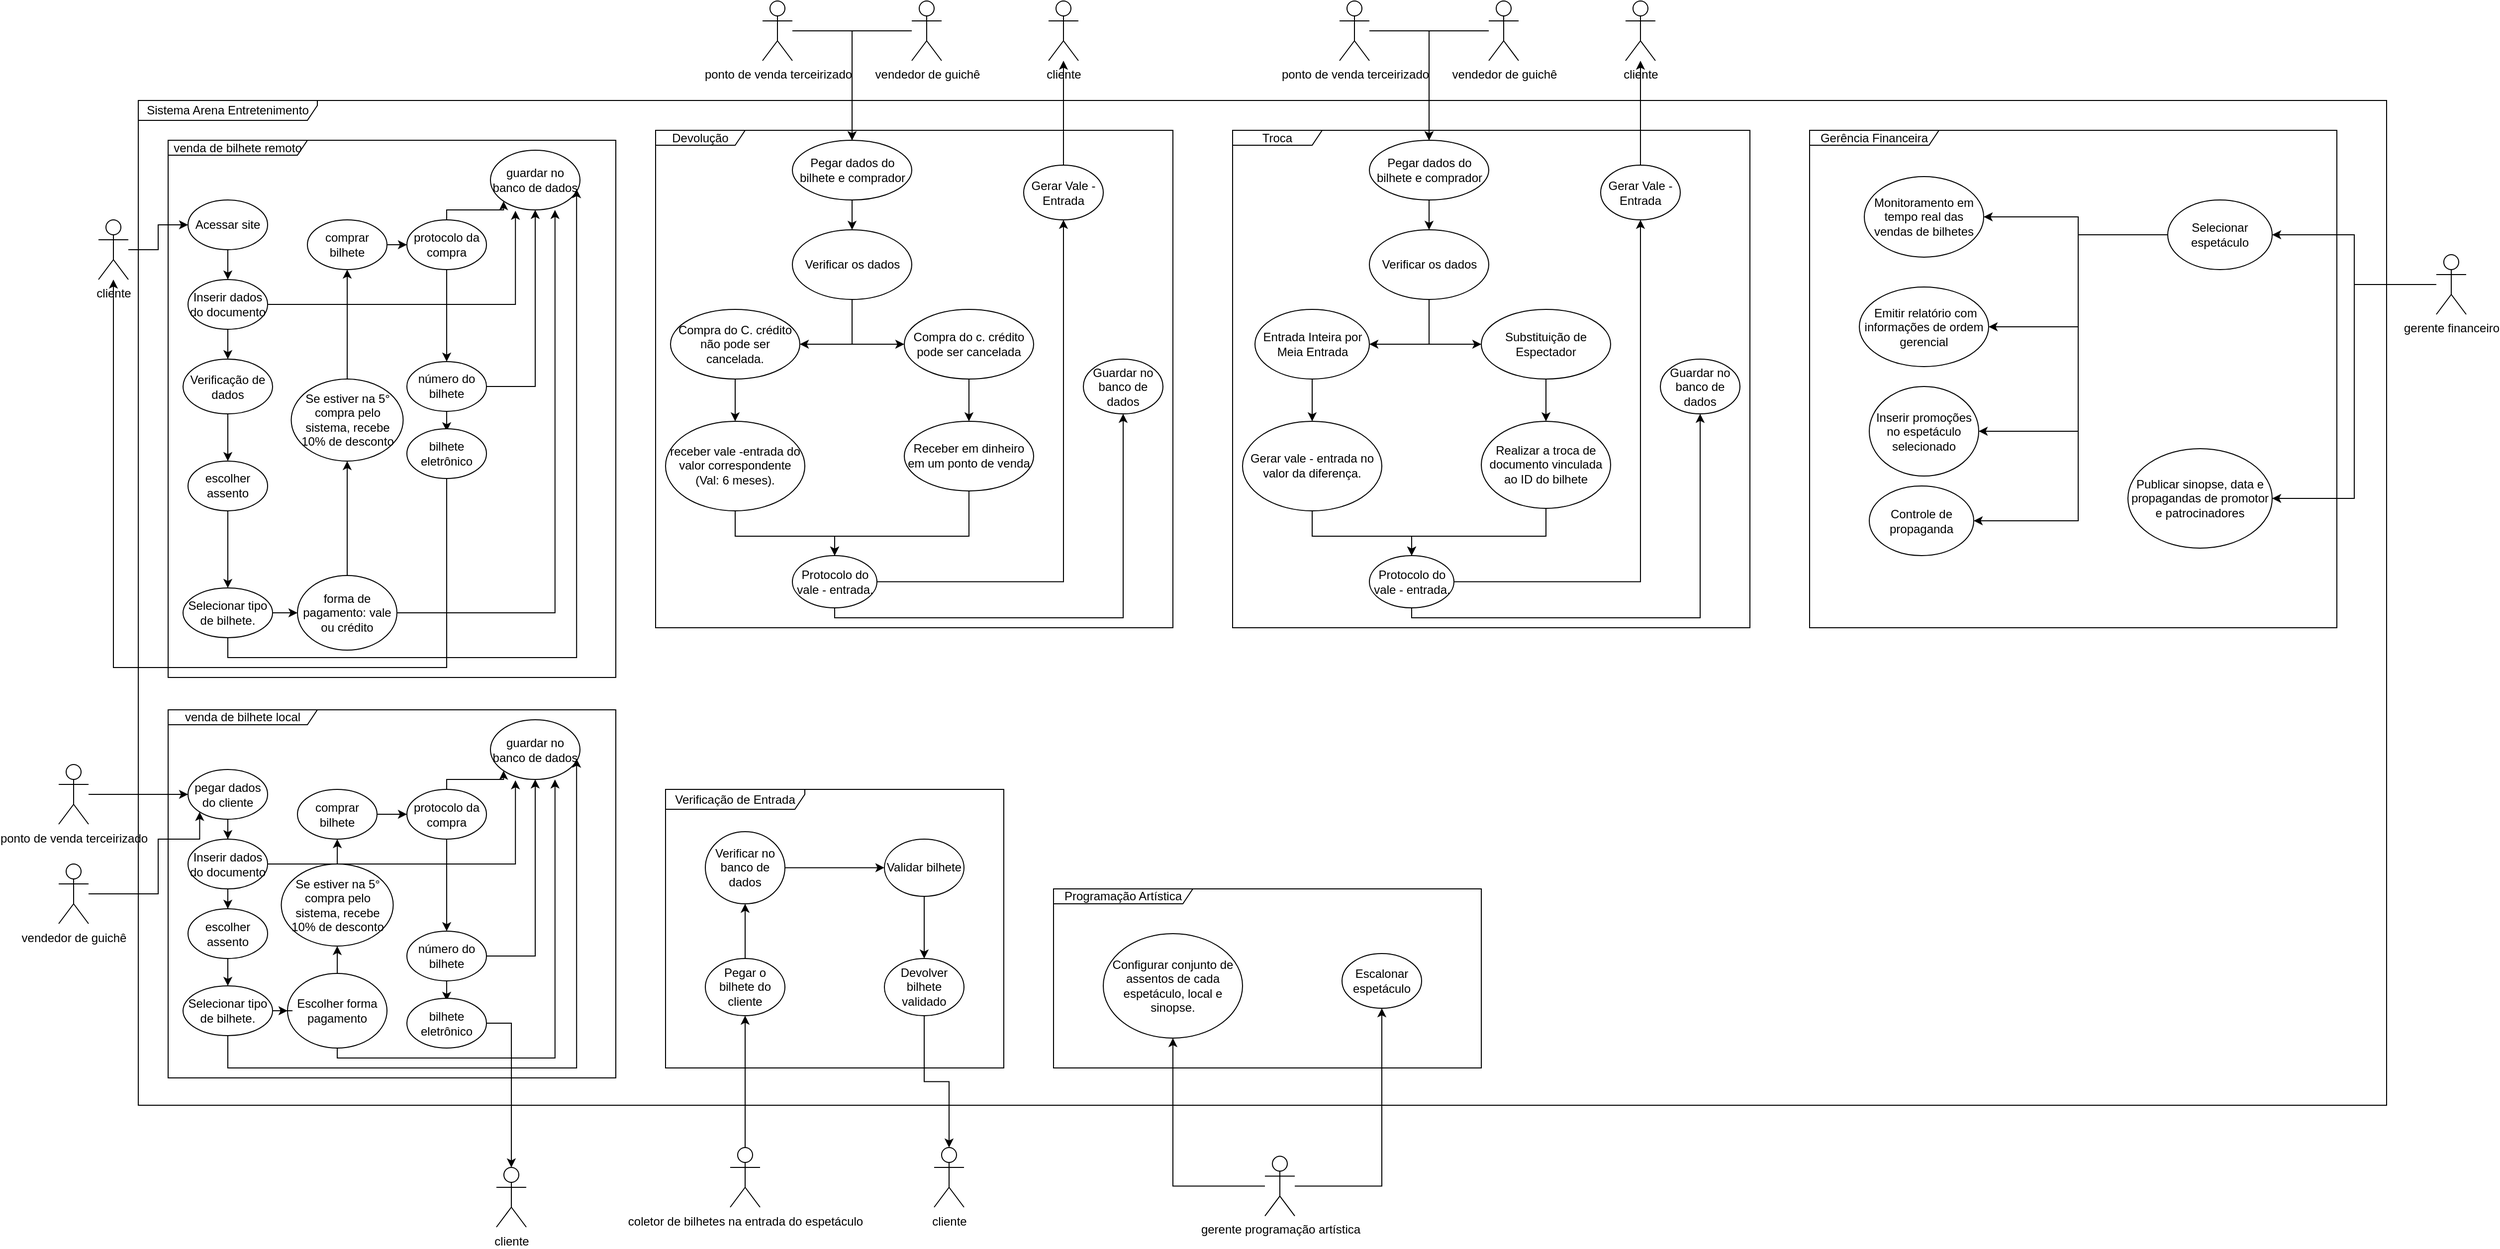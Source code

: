 <mxfile version="24.2.3" type="github">
  <diagram name="Página-1" id="bMPJOeZ_GDvLo880_cnZ">
    <mxGraphModel dx="2630" dy="3107" grid="1" gridSize="10" guides="1" tooltips="1" connect="1" arrows="1" fold="1" page="1" pageScale="1" pageWidth="827" pageHeight="1169" math="0" shadow="0">
      <root>
        <mxCell id="0" />
        <mxCell id="1" parent="0" />
        <mxCell id="1vZgLCWaHHHwiQrd-jDc-71" style="edgeStyle=orthogonalEdgeStyle;rounded=0;orthogonalLoop=1;jettySize=auto;html=1;" edge="1" parent="1" source="1vZgLCWaHHHwiQrd-jDc-1" target="1vZgLCWaHHHwiQrd-jDc-45">
          <mxGeometry relative="1" as="geometry" />
        </mxCell>
        <mxCell id="1vZgLCWaHHHwiQrd-jDc-1" value="cliente" style="shape=umlActor;verticalLabelPosition=bottom;verticalAlign=top;html=1;outlineConnect=0;" vertex="1" parent="1">
          <mxGeometry x="40" y="-130" width="30" height="60" as="geometry" />
        </mxCell>
        <mxCell id="1vZgLCWaHHHwiQrd-jDc-77" style="edgeStyle=orthogonalEdgeStyle;rounded=0;orthogonalLoop=1;jettySize=auto;html=1;entryX=0;entryY=1;entryDx=0;entryDy=0;" edge="1" parent="1" source="1vZgLCWaHHHwiQrd-jDc-2" target="1vZgLCWaHHHwiQrd-jDc-73">
          <mxGeometry relative="1" as="geometry">
            <Array as="points">
              <mxPoint x="100" y="547.5" />
              <mxPoint x="100" y="492.5" />
              <mxPoint x="141" y="492.5" />
            </Array>
          </mxGeometry>
        </mxCell>
        <mxCell id="1vZgLCWaHHHwiQrd-jDc-2" value="vendedor de guichê" style="shape=umlActor;verticalLabelPosition=bottom;verticalAlign=top;html=1;outlineConnect=0;" vertex="1" parent="1">
          <mxGeometry y="517.5" width="30" height="60" as="geometry" />
        </mxCell>
        <mxCell id="1vZgLCWaHHHwiQrd-jDc-131" style="edgeStyle=orthogonalEdgeStyle;rounded=0;orthogonalLoop=1;jettySize=auto;html=1;" edge="1" parent="1" source="1vZgLCWaHHHwiQrd-jDc-3" target="1vZgLCWaHHHwiQrd-jDc-129">
          <mxGeometry relative="1" as="geometry" />
        </mxCell>
        <mxCell id="1vZgLCWaHHHwiQrd-jDc-3" value="coletor de bilhetes na entrada do espetáculo" style="shape=umlActor;verticalLabelPosition=bottom;verticalAlign=top;html=1;outlineConnect=0;" vertex="1" parent="1">
          <mxGeometry x="675" y="802.5" width="30" height="60" as="geometry" />
        </mxCell>
        <mxCell id="1vZgLCWaHHHwiQrd-jDc-203" style="edgeStyle=orthogonalEdgeStyle;rounded=0;orthogonalLoop=1;jettySize=auto;html=1;entryX=1;entryY=0.5;entryDx=0;entryDy=0;" edge="1" parent="1" source="1vZgLCWaHHHwiQrd-jDc-4" target="1vZgLCWaHHHwiQrd-jDc-200">
          <mxGeometry relative="1" as="geometry" />
        </mxCell>
        <mxCell id="1vZgLCWaHHHwiQrd-jDc-204" style="edgeStyle=orthogonalEdgeStyle;rounded=0;orthogonalLoop=1;jettySize=auto;html=1;entryX=1;entryY=0.5;entryDx=0;entryDy=0;" edge="1" parent="1" source="1vZgLCWaHHHwiQrd-jDc-4" target="1vZgLCWaHHHwiQrd-jDc-202">
          <mxGeometry relative="1" as="geometry" />
        </mxCell>
        <mxCell id="1vZgLCWaHHHwiQrd-jDc-4" value="gerente financeiro" style="shape=umlActor;verticalLabelPosition=bottom;verticalAlign=top;html=1;outlineConnect=0;" vertex="1" parent="1">
          <mxGeometry x="2390" y="-95.0" width="30" height="60" as="geometry" />
        </mxCell>
        <mxCell id="1vZgLCWaHHHwiQrd-jDc-193" style="edgeStyle=orthogonalEdgeStyle;rounded=0;orthogonalLoop=1;jettySize=auto;html=1;" edge="1" parent="1" source="1vZgLCWaHHHwiQrd-jDc-5" target="1vZgLCWaHHHwiQrd-jDc-192">
          <mxGeometry relative="1" as="geometry" />
        </mxCell>
        <mxCell id="1vZgLCWaHHHwiQrd-jDc-195" style="edgeStyle=orthogonalEdgeStyle;rounded=0;orthogonalLoop=1;jettySize=auto;html=1;entryX=0.5;entryY=1;entryDx=0;entryDy=0;" edge="1" parent="1" source="1vZgLCWaHHHwiQrd-jDc-5" target="1vZgLCWaHHHwiQrd-jDc-191">
          <mxGeometry relative="1" as="geometry" />
        </mxCell>
        <mxCell id="1vZgLCWaHHHwiQrd-jDc-5" value="gerente programação artística" style="shape=umlActor;verticalLabelPosition=bottom;verticalAlign=top;html=1;outlineConnect=0;" vertex="1" parent="1">
          <mxGeometry x="1212.5" y="811.27" width="30" height="60" as="geometry" />
        </mxCell>
        <mxCell id="1vZgLCWaHHHwiQrd-jDc-76" style="edgeStyle=orthogonalEdgeStyle;rounded=0;orthogonalLoop=1;jettySize=auto;html=1;entryX=0;entryY=0.5;entryDx=0;entryDy=0;" edge="1" parent="1" source="1vZgLCWaHHHwiQrd-jDc-6" target="1vZgLCWaHHHwiQrd-jDc-73">
          <mxGeometry relative="1" as="geometry" />
        </mxCell>
        <mxCell id="1vZgLCWaHHHwiQrd-jDc-6" value="ponto de venda terceirizado" style="shape=umlActor;verticalLabelPosition=bottom;verticalAlign=top;html=1;outlineConnect=0;" vertex="1" parent="1">
          <mxGeometry y="417.5" width="30" height="60" as="geometry" />
        </mxCell>
        <mxCell id="1vZgLCWaHHHwiQrd-jDc-10" value="Sistema Arena Entretenimento" style="shape=umlFrame;whiteSpace=wrap;html=1;pointerEvents=0;width=180;height=20;" vertex="1" parent="1">
          <mxGeometry x="80" y="-250" width="2260" height="1010" as="geometry" />
        </mxCell>
        <mxCell id="1vZgLCWaHHHwiQrd-jDc-20" style="edgeStyle=orthogonalEdgeStyle;rounded=0;orthogonalLoop=1;jettySize=auto;html=1;entryX=0;entryY=0.5;entryDx=0;entryDy=0;" edge="1" parent="1" source="1vZgLCWaHHHwiQrd-jDc-11" target="1vZgLCWaHHHwiQrd-jDc-19">
          <mxGeometry relative="1" as="geometry" />
        </mxCell>
        <mxCell id="1vZgLCWaHHHwiQrd-jDc-11" value="comprar bilhete" style="ellipse;whiteSpace=wrap;html=1;" vertex="1" parent="1">
          <mxGeometry x="250" y="-130" width="80" height="50" as="geometry" />
        </mxCell>
        <mxCell id="1vZgLCWaHHHwiQrd-jDc-149" style="edgeStyle=orthogonalEdgeStyle;rounded=0;orthogonalLoop=1;jettySize=auto;html=1;entryX=0.5;entryY=0;entryDx=0;entryDy=0;" edge="1" parent="1" source="1vZgLCWaHHHwiQrd-jDc-13" target="1vZgLCWaHHHwiQrd-jDc-144">
          <mxGeometry relative="1" as="geometry" />
        </mxCell>
        <mxCell id="1vZgLCWaHHHwiQrd-jDc-13" value="Inserir dados do documento" style="ellipse;whiteSpace=wrap;html=1;" vertex="1" parent="1">
          <mxGeometry x="130" y="-70" width="80" height="50" as="geometry" />
        </mxCell>
        <mxCell id="1vZgLCWaHHHwiQrd-jDc-17" value="guardar no banco de dados" style="ellipse;whiteSpace=wrap;html=1;" vertex="1" parent="1">
          <mxGeometry x="434" y="-200" width="90" height="60" as="geometry" />
        </mxCell>
        <mxCell id="1vZgLCWaHHHwiQrd-jDc-21" style="edgeStyle=orthogonalEdgeStyle;rounded=0;orthogonalLoop=1;jettySize=auto;html=1;entryX=0;entryY=1;entryDx=0;entryDy=0;" edge="1" parent="1" source="1vZgLCWaHHHwiQrd-jDc-19" target="1vZgLCWaHHHwiQrd-jDc-17">
          <mxGeometry relative="1" as="geometry">
            <Array as="points">
              <mxPoint x="390" y="-140" />
              <mxPoint x="447" y="-140" />
            </Array>
          </mxGeometry>
        </mxCell>
        <mxCell id="1vZgLCWaHHHwiQrd-jDc-26" style="edgeStyle=orthogonalEdgeStyle;rounded=0;orthogonalLoop=1;jettySize=auto;html=1;" edge="1" parent="1" source="1vZgLCWaHHHwiQrd-jDc-19" target="1vZgLCWaHHHwiQrd-jDc-22">
          <mxGeometry relative="1" as="geometry" />
        </mxCell>
        <mxCell id="1vZgLCWaHHHwiQrd-jDc-19" value="protocolo da compra" style="ellipse;whiteSpace=wrap;html=1;" vertex="1" parent="1">
          <mxGeometry x="350" y="-130" width="80" height="50" as="geometry" />
        </mxCell>
        <mxCell id="1vZgLCWaHHHwiQrd-jDc-27" style="edgeStyle=orthogonalEdgeStyle;rounded=0;orthogonalLoop=1;jettySize=auto;html=1;entryX=0.5;entryY=0;entryDx=0;entryDy=0;" edge="1" parent="1" source="1vZgLCWaHHHwiQrd-jDc-22">
          <mxGeometry relative="1" as="geometry">
            <mxPoint x="390" y="82.46" as="targetPoint" />
          </mxGeometry>
        </mxCell>
        <mxCell id="1vZgLCWaHHHwiQrd-jDc-44" style="edgeStyle=orthogonalEdgeStyle;rounded=0;orthogonalLoop=1;jettySize=auto;html=1;entryX=0.5;entryY=1;entryDx=0;entryDy=0;" edge="1" parent="1" source="1vZgLCWaHHHwiQrd-jDc-22" target="1vZgLCWaHHHwiQrd-jDc-17">
          <mxGeometry relative="1" as="geometry" />
        </mxCell>
        <mxCell id="1vZgLCWaHHHwiQrd-jDc-22" value="número do bilhete" style="ellipse;whiteSpace=wrap;html=1;" vertex="1" parent="1">
          <mxGeometry x="350" y="12.46" width="80" height="50" as="geometry" />
        </mxCell>
        <mxCell id="1vZgLCWaHHHwiQrd-jDc-130" style="edgeStyle=orthogonalEdgeStyle;rounded=0;orthogonalLoop=1;jettySize=auto;html=1;" edge="1" parent="1" source="1vZgLCWaHHHwiQrd-jDc-24" target="1vZgLCWaHHHwiQrd-jDc-1">
          <mxGeometry relative="1" as="geometry">
            <Array as="points">
              <mxPoint x="390" y="320" />
              <mxPoint x="55" y="320" />
            </Array>
          </mxGeometry>
        </mxCell>
        <mxCell id="1vZgLCWaHHHwiQrd-jDc-24" value="bilhete eletrônico" style="ellipse;whiteSpace=wrap;html=1;" vertex="1" parent="1">
          <mxGeometry x="350" y="80" width="80" height="50" as="geometry" />
        </mxCell>
        <mxCell id="1vZgLCWaHHHwiQrd-jDc-146" style="edgeStyle=orthogonalEdgeStyle;rounded=0;orthogonalLoop=1;jettySize=auto;html=1;entryX=0.5;entryY=1;entryDx=0;entryDy=0;" edge="1" parent="1" source="1vZgLCWaHHHwiQrd-jDc-28" target="1vZgLCWaHHHwiQrd-jDc-145">
          <mxGeometry relative="1" as="geometry" />
        </mxCell>
        <mxCell id="1vZgLCWaHHHwiQrd-jDc-28" value="forma de pagamento: vale ou crédito" style="ellipse;whiteSpace=wrap;html=1;" vertex="1" parent="1">
          <mxGeometry x="240" y="227.5" width="100" height="75" as="geometry" />
        </mxCell>
        <mxCell id="1vZgLCWaHHHwiQrd-jDc-32" value="venda de bilhete remoto" style="shape=umlFrame;whiteSpace=wrap;html=1;pointerEvents=0;width=140;height=15;" vertex="1" parent="1">
          <mxGeometry x="110" y="-210" width="450" height="540" as="geometry" />
        </mxCell>
        <mxCell id="1vZgLCWaHHHwiQrd-jDc-35" style="edgeStyle=orthogonalEdgeStyle;rounded=0;orthogonalLoop=1;jettySize=auto;html=1;entryX=0;entryY=0.5;entryDx=0;entryDy=0;" edge="1" parent="1" source="1vZgLCWaHHHwiQrd-jDc-33" target="1vZgLCWaHHHwiQrd-jDc-28">
          <mxGeometry relative="1" as="geometry" />
        </mxCell>
        <mxCell id="1vZgLCWaHHHwiQrd-jDc-33" value="Selecionar tipo de bilhete." style="ellipse;whiteSpace=wrap;html=1;" vertex="1" parent="1">
          <mxGeometry x="125" y="240" width="90" height="50" as="geometry" />
        </mxCell>
        <mxCell id="1vZgLCWaHHHwiQrd-jDc-36" style="edgeStyle=orthogonalEdgeStyle;rounded=0;orthogonalLoop=1;jettySize=auto;html=1;entryX=0.721;entryY=1.001;entryDx=0;entryDy=0;entryPerimeter=0;" edge="1" parent="1" source="1vZgLCWaHHHwiQrd-jDc-28" target="1vZgLCWaHHHwiQrd-jDc-17">
          <mxGeometry relative="1" as="geometry">
            <Array as="points">
              <mxPoint x="499" y="265" />
            </Array>
          </mxGeometry>
        </mxCell>
        <mxCell id="1vZgLCWaHHHwiQrd-jDc-37" style="edgeStyle=orthogonalEdgeStyle;rounded=0;orthogonalLoop=1;jettySize=auto;html=1;entryX=0.962;entryY=0.653;entryDx=0;entryDy=0;entryPerimeter=0;" edge="1" parent="1" source="1vZgLCWaHHHwiQrd-jDc-33" target="1vZgLCWaHHHwiQrd-jDc-17">
          <mxGeometry relative="1" as="geometry">
            <Array as="points">
              <mxPoint x="170" y="310" />
              <mxPoint x="521" y="310" />
            </Array>
          </mxGeometry>
        </mxCell>
        <mxCell id="1vZgLCWaHHHwiQrd-jDc-41" style="edgeStyle=orthogonalEdgeStyle;rounded=0;orthogonalLoop=1;jettySize=auto;html=1;" edge="1" parent="1" source="1vZgLCWaHHHwiQrd-jDc-39" target="1vZgLCWaHHHwiQrd-jDc-33">
          <mxGeometry relative="1" as="geometry" />
        </mxCell>
        <mxCell id="1vZgLCWaHHHwiQrd-jDc-39" value="escolher assento" style="ellipse;whiteSpace=wrap;html=1;" vertex="1" parent="1">
          <mxGeometry x="130" y="112.46" width="80" height="50" as="geometry" />
        </mxCell>
        <mxCell id="1vZgLCWaHHHwiQrd-jDc-43" style="edgeStyle=orthogonalEdgeStyle;rounded=0;orthogonalLoop=1;jettySize=auto;html=1;entryX=0.279;entryY=1.015;entryDx=0;entryDy=0;entryPerimeter=0;" edge="1" parent="1" source="1vZgLCWaHHHwiQrd-jDc-13" target="1vZgLCWaHHHwiQrd-jDc-17">
          <mxGeometry relative="1" as="geometry" />
        </mxCell>
        <mxCell id="1vZgLCWaHHHwiQrd-jDc-70" style="edgeStyle=orthogonalEdgeStyle;rounded=0;orthogonalLoop=1;jettySize=auto;html=1;entryX=0.5;entryY=0;entryDx=0;entryDy=0;" edge="1" parent="1" source="1vZgLCWaHHHwiQrd-jDc-45" target="1vZgLCWaHHHwiQrd-jDc-13">
          <mxGeometry relative="1" as="geometry" />
        </mxCell>
        <mxCell id="1vZgLCWaHHHwiQrd-jDc-45" value="Acessar site" style="ellipse;whiteSpace=wrap;html=1;" vertex="1" parent="1">
          <mxGeometry x="130" y="-150" width="80" height="50" as="geometry" />
        </mxCell>
        <mxCell id="1vZgLCWaHHHwiQrd-jDc-46" value="cliente" style="shape=umlActor;verticalLabelPosition=bottom;verticalAlign=top;html=1;outlineConnect=0;" vertex="1" parent="1">
          <mxGeometry x="440" y="822.5" width="30" height="60" as="geometry" />
        </mxCell>
        <mxCell id="1vZgLCWaHHHwiQrd-jDc-47" style="edgeStyle=orthogonalEdgeStyle;rounded=0;orthogonalLoop=1;jettySize=auto;html=1;entryX=0;entryY=0.5;entryDx=0;entryDy=0;" edge="1" parent="1" source="1vZgLCWaHHHwiQrd-jDc-48" target="1vZgLCWaHHHwiQrd-jDc-54">
          <mxGeometry relative="1" as="geometry" />
        </mxCell>
        <mxCell id="1vZgLCWaHHHwiQrd-jDc-48" value="comprar bilhete" style="ellipse;whiteSpace=wrap;html=1;" vertex="1" parent="1">
          <mxGeometry x="240" y="442.5" width="80" height="50" as="geometry" />
        </mxCell>
        <mxCell id="1vZgLCWaHHHwiQrd-jDc-49" style="edgeStyle=orthogonalEdgeStyle;rounded=0;orthogonalLoop=1;jettySize=auto;html=1;entryX=0.5;entryY=0;entryDx=0;entryDy=0;" edge="1" parent="1" source="1vZgLCWaHHHwiQrd-jDc-50" target="1vZgLCWaHHHwiQrd-jDc-68">
          <mxGeometry relative="1" as="geometry" />
        </mxCell>
        <mxCell id="1vZgLCWaHHHwiQrd-jDc-50" value="Inserir dados do documento" style="ellipse;whiteSpace=wrap;html=1;" vertex="1" parent="1">
          <mxGeometry x="130" y="492.5" width="80" height="50" as="geometry" />
        </mxCell>
        <mxCell id="1vZgLCWaHHHwiQrd-jDc-51" value="guardar no banco de dados" style="ellipse;whiteSpace=wrap;html=1;" vertex="1" parent="1">
          <mxGeometry x="434" y="372.5" width="90" height="60" as="geometry" />
        </mxCell>
        <mxCell id="1vZgLCWaHHHwiQrd-jDc-52" style="edgeStyle=orthogonalEdgeStyle;rounded=0;orthogonalLoop=1;jettySize=auto;html=1;entryX=0;entryY=1;entryDx=0;entryDy=0;" edge="1" parent="1" source="1vZgLCWaHHHwiQrd-jDc-54" target="1vZgLCWaHHHwiQrd-jDc-51">
          <mxGeometry relative="1" as="geometry">
            <Array as="points">
              <mxPoint x="390" y="432.5" />
              <mxPoint x="447" y="432.5" />
            </Array>
          </mxGeometry>
        </mxCell>
        <mxCell id="1vZgLCWaHHHwiQrd-jDc-53" style="edgeStyle=orthogonalEdgeStyle;rounded=0;orthogonalLoop=1;jettySize=auto;html=1;" edge="1" parent="1" source="1vZgLCWaHHHwiQrd-jDc-54" target="1vZgLCWaHHHwiQrd-jDc-57">
          <mxGeometry relative="1" as="geometry" />
        </mxCell>
        <mxCell id="1vZgLCWaHHHwiQrd-jDc-54" value="protocolo da compra" style="ellipse;whiteSpace=wrap;html=1;" vertex="1" parent="1">
          <mxGeometry x="350" y="442.5" width="80" height="50" as="geometry" />
        </mxCell>
        <mxCell id="1vZgLCWaHHHwiQrd-jDc-55" style="edgeStyle=orthogonalEdgeStyle;rounded=0;orthogonalLoop=1;jettySize=auto;html=1;entryX=0.5;entryY=0;entryDx=0;entryDy=0;" edge="1" parent="1" source="1vZgLCWaHHHwiQrd-jDc-57">
          <mxGeometry relative="1" as="geometry">
            <mxPoint x="390" y="654.96" as="targetPoint" />
          </mxGeometry>
        </mxCell>
        <mxCell id="1vZgLCWaHHHwiQrd-jDc-56" style="edgeStyle=orthogonalEdgeStyle;rounded=0;orthogonalLoop=1;jettySize=auto;html=1;entryX=0.5;entryY=1;entryDx=0;entryDy=0;" edge="1" parent="1" source="1vZgLCWaHHHwiQrd-jDc-57" target="1vZgLCWaHHHwiQrd-jDc-51">
          <mxGeometry relative="1" as="geometry" />
        </mxCell>
        <mxCell id="1vZgLCWaHHHwiQrd-jDc-57" value="número do bilhete" style="ellipse;whiteSpace=wrap;html=1;" vertex="1" parent="1">
          <mxGeometry x="350" y="584.96" width="80" height="50" as="geometry" />
        </mxCell>
        <mxCell id="1vZgLCWaHHHwiQrd-jDc-58" style="edgeStyle=orthogonalEdgeStyle;rounded=0;orthogonalLoop=1;jettySize=auto;html=1;" edge="1" parent="1" source="1vZgLCWaHHHwiQrd-jDc-59" target="1vZgLCWaHHHwiQrd-jDc-46">
          <mxGeometry relative="1" as="geometry" />
        </mxCell>
        <mxCell id="1vZgLCWaHHHwiQrd-jDc-59" value="bilhete eletrônico" style="ellipse;whiteSpace=wrap;html=1;" vertex="1" parent="1">
          <mxGeometry x="350" y="652.5" width="80" height="50" as="geometry" />
        </mxCell>
        <mxCell id="1vZgLCWaHHHwiQrd-jDc-151" style="edgeStyle=orthogonalEdgeStyle;rounded=0;orthogonalLoop=1;jettySize=auto;html=1;entryX=0.5;entryY=1;entryDx=0;entryDy=0;" edge="1" parent="1" source="1vZgLCWaHHHwiQrd-jDc-61" target="1vZgLCWaHHHwiQrd-jDc-150">
          <mxGeometry relative="1" as="geometry" />
        </mxCell>
        <mxCell id="1vZgLCWaHHHwiQrd-jDc-61" value="Escolher forma pagamento" style="ellipse;whiteSpace=wrap;html=1;" vertex="1" parent="1">
          <mxGeometry x="230" y="627.5" width="100" height="75" as="geometry" />
        </mxCell>
        <mxCell id="1vZgLCWaHHHwiQrd-jDc-62" value="venda de bilhete local" style="shape=umlFrame;whiteSpace=wrap;html=1;pointerEvents=0;width=150;height=15;" vertex="1" parent="1">
          <mxGeometry x="110" y="362.5" width="450" height="370" as="geometry" />
        </mxCell>
        <mxCell id="1vZgLCWaHHHwiQrd-jDc-63" style="edgeStyle=orthogonalEdgeStyle;rounded=0;orthogonalLoop=1;jettySize=auto;html=1;entryX=0;entryY=0.5;entryDx=0;entryDy=0;" edge="1" parent="1" source="1vZgLCWaHHHwiQrd-jDc-64" target="1vZgLCWaHHHwiQrd-jDc-61">
          <mxGeometry relative="1" as="geometry" />
        </mxCell>
        <mxCell id="1vZgLCWaHHHwiQrd-jDc-64" value="Selecionar tipo de bilhete." style="ellipse;whiteSpace=wrap;html=1;" vertex="1" parent="1">
          <mxGeometry x="125" y="640" width="90" height="50" as="geometry" />
        </mxCell>
        <mxCell id="1vZgLCWaHHHwiQrd-jDc-65" style="edgeStyle=orthogonalEdgeStyle;rounded=0;orthogonalLoop=1;jettySize=auto;html=1;entryX=0.721;entryY=1.001;entryDx=0;entryDy=0;entryPerimeter=0;" edge="1" parent="1" source="1vZgLCWaHHHwiQrd-jDc-61" target="1vZgLCWaHHHwiQrd-jDc-51">
          <mxGeometry relative="1" as="geometry">
            <Array as="points">
              <mxPoint x="280" y="712.5" />
              <mxPoint x="499" y="712.5" />
            </Array>
          </mxGeometry>
        </mxCell>
        <mxCell id="1vZgLCWaHHHwiQrd-jDc-66" style="edgeStyle=orthogonalEdgeStyle;rounded=0;orthogonalLoop=1;jettySize=auto;html=1;entryX=0.962;entryY=0.653;entryDx=0;entryDy=0;entryPerimeter=0;" edge="1" parent="1" source="1vZgLCWaHHHwiQrd-jDc-64" target="1vZgLCWaHHHwiQrd-jDc-51">
          <mxGeometry relative="1" as="geometry">
            <Array as="points">
              <mxPoint x="170" y="722.5" />
              <mxPoint x="521" y="722.5" />
            </Array>
          </mxGeometry>
        </mxCell>
        <mxCell id="1vZgLCWaHHHwiQrd-jDc-67" style="edgeStyle=orthogonalEdgeStyle;rounded=0;orthogonalLoop=1;jettySize=auto;html=1;" edge="1" parent="1" source="1vZgLCWaHHHwiQrd-jDc-68" target="1vZgLCWaHHHwiQrd-jDc-64">
          <mxGeometry relative="1" as="geometry" />
        </mxCell>
        <mxCell id="1vZgLCWaHHHwiQrd-jDc-68" value="escolher assento" style="ellipse;whiteSpace=wrap;html=1;" vertex="1" parent="1">
          <mxGeometry x="130" y="562.5" width="80" height="50" as="geometry" />
        </mxCell>
        <mxCell id="1vZgLCWaHHHwiQrd-jDc-69" style="edgeStyle=orthogonalEdgeStyle;rounded=0;orthogonalLoop=1;jettySize=auto;html=1;entryX=0.279;entryY=1.015;entryDx=0;entryDy=0;entryPerimeter=0;" edge="1" parent="1" source="1vZgLCWaHHHwiQrd-jDc-50" target="1vZgLCWaHHHwiQrd-jDc-51">
          <mxGeometry relative="1" as="geometry" />
        </mxCell>
        <mxCell id="1vZgLCWaHHHwiQrd-jDc-74" style="edgeStyle=orthogonalEdgeStyle;rounded=0;orthogonalLoop=1;jettySize=auto;html=1;" edge="1" parent="1" source="1vZgLCWaHHHwiQrd-jDc-73" target="1vZgLCWaHHHwiQrd-jDc-50">
          <mxGeometry relative="1" as="geometry" />
        </mxCell>
        <mxCell id="1vZgLCWaHHHwiQrd-jDc-73" value="pegar dados do cliente" style="ellipse;whiteSpace=wrap;html=1;" vertex="1" parent="1">
          <mxGeometry x="130" y="422.5" width="80" height="50" as="geometry" />
        </mxCell>
        <mxCell id="1vZgLCWaHHHwiQrd-jDc-80" value="Guardar no banco de dados" style="ellipse;whiteSpace=wrap;html=1;" vertex="1" parent="1">
          <mxGeometry x="1030" y="10" width="80" height="55" as="geometry" />
        </mxCell>
        <mxCell id="1vZgLCWaHHHwiQrd-jDc-81" style="edgeStyle=orthogonalEdgeStyle;rounded=0;orthogonalLoop=1;jettySize=auto;html=1;entryX=0.5;entryY=0;entryDx=0;entryDy=0;" edge="1" parent="1" source="1vZgLCWaHHHwiQrd-jDc-82" target="1vZgLCWaHHHwiQrd-jDc-100">
          <mxGeometry relative="1" as="geometry">
            <Array as="points">
              <mxPoint x="680" y="188" />
              <mxPoint x="780" y="188" />
            </Array>
          </mxGeometry>
        </mxCell>
        <mxCell id="1vZgLCWaHHHwiQrd-jDc-82" value="receber vale -entrada do valor correspondente (Val: 6 meses)." style="ellipse;whiteSpace=wrap;html=1;" vertex="1" parent="1">
          <mxGeometry x="610" y="72.46" width="140" height="90" as="geometry" />
        </mxCell>
        <mxCell id="1vZgLCWaHHHwiQrd-jDc-94" value="Devolução" style="shape=umlFrame;whiteSpace=wrap;html=1;pointerEvents=0;width=90;height=15;" vertex="1" parent="1">
          <mxGeometry x="600" y="-220" width="520" height="500" as="geometry" />
        </mxCell>
        <mxCell id="1vZgLCWaHHHwiQrd-jDc-108" style="edgeStyle=orthogonalEdgeStyle;rounded=0;orthogonalLoop=1;jettySize=auto;html=1;entryX=0.5;entryY=1;entryDx=0;entryDy=0;" edge="1" parent="1" source="1vZgLCWaHHHwiQrd-jDc-100" target="1vZgLCWaHHHwiQrd-jDc-80">
          <mxGeometry relative="1" as="geometry">
            <Array as="points">
              <mxPoint x="780" y="270" />
              <mxPoint x="1070" y="270" />
            </Array>
          </mxGeometry>
        </mxCell>
        <mxCell id="1vZgLCWaHHHwiQrd-jDc-121" style="edgeStyle=orthogonalEdgeStyle;rounded=0;orthogonalLoop=1;jettySize=auto;html=1;entryX=0.5;entryY=1;entryDx=0;entryDy=0;" edge="1" parent="1" source="1vZgLCWaHHHwiQrd-jDc-100" target="1vZgLCWaHHHwiQrd-jDc-120">
          <mxGeometry relative="1" as="geometry">
            <Array as="points">
              <mxPoint x="1010" y="234" />
              <mxPoint x="1010" y="-130" />
            </Array>
          </mxGeometry>
        </mxCell>
        <mxCell id="1vZgLCWaHHHwiQrd-jDc-100" value="Protocolo do vale - entrada." style="ellipse;whiteSpace=wrap;html=1;" vertex="1" parent="1">
          <mxGeometry x="737.5" y="207.5" width="85" height="52.5" as="geometry" />
        </mxCell>
        <mxCell id="1vZgLCWaHHHwiQrd-jDc-102" style="edgeStyle=orthogonalEdgeStyle;rounded=0;orthogonalLoop=1;jettySize=auto;html=1;" edge="1" parent="1" source="1vZgLCWaHHHwiQrd-jDc-103" target="1vZgLCWaHHHwiQrd-jDc-82">
          <mxGeometry relative="1" as="geometry" />
        </mxCell>
        <mxCell id="1vZgLCWaHHHwiQrd-jDc-103" value="Compra do C. crédito não pode ser cancelada." style="ellipse;whiteSpace=wrap;html=1;" vertex="1" parent="1">
          <mxGeometry x="615" y="-40" width="130" height="70" as="geometry" />
        </mxCell>
        <mxCell id="1vZgLCWaHHHwiQrd-jDc-106" style="edgeStyle=orthogonalEdgeStyle;rounded=0;orthogonalLoop=1;jettySize=auto;html=1;entryX=0.5;entryY=0;entryDx=0;entryDy=0;" edge="1" parent="1" source="1vZgLCWaHHHwiQrd-jDc-104" target="1vZgLCWaHHHwiQrd-jDc-100">
          <mxGeometry relative="1" as="geometry">
            <Array as="points">
              <mxPoint x="775" y="188" />
              <mxPoint x="703" y="188" />
            </Array>
          </mxGeometry>
        </mxCell>
        <mxCell id="1vZgLCWaHHHwiQrd-jDc-104" value="Receber em dinheiro em um ponto de venda" style="ellipse;whiteSpace=wrap;html=1;" vertex="1" parent="1">
          <mxGeometry x="850" y="72.46" width="130" height="70" as="geometry" />
        </mxCell>
        <mxCell id="1vZgLCWaHHHwiQrd-jDc-118" style="edgeStyle=orthogonalEdgeStyle;rounded=0;orthogonalLoop=1;jettySize=auto;html=1;entryX=0.5;entryY=0;entryDx=0;entryDy=0;" edge="1" parent="1" source="1vZgLCWaHHHwiQrd-jDc-109" target="1vZgLCWaHHHwiQrd-jDc-104">
          <mxGeometry relative="1" as="geometry" />
        </mxCell>
        <mxCell id="1vZgLCWaHHHwiQrd-jDc-109" value="Compra do c. crédito pode ser cancelada" style="ellipse;whiteSpace=wrap;html=1;" vertex="1" parent="1">
          <mxGeometry x="850" y="-40" width="130" height="70" as="geometry" />
        </mxCell>
        <mxCell id="1vZgLCWaHHHwiQrd-jDc-116" style="edgeStyle=orthogonalEdgeStyle;rounded=0;orthogonalLoop=1;jettySize=auto;html=1;entryX=1;entryY=0.5;entryDx=0;entryDy=0;" edge="1" parent="1" source="1vZgLCWaHHHwiQrd-jDc-110" target="1vZgLCWaHHHwiQrd-jDc-103">
          <mxGeometry relative="1" as="geometry" />
        </mxCell>
        <mxCell id="1vZgLCWaHHHwiQrd-jDc-117" style="edgeStyle=orthogonalEdgeStyle;rounded=0;orthogonalLoop=1;jettySize=auto;html=1;entryX=0;entryY=0.5;entryDx=0;entryDy=0;" edge="1" parent="1" source="1vZgLCWaHHHwiQrd-jDc-110" target="1vZgLCWaHHHwiQrd-jDc-109">
          <mxGeometry relative="1" as="geometry">
            <Array as="points">
              <mxPoint x="798" y="-5" />
            </Array>
          </mxGeometry>
        </mxCell>
        <mxCell id="1vZgLCWaHHHwiQrd-jDc-110" value="Verificar os dados" style="ellipse;whiteSpace=wrap;html=1;" vertex="1" parent="1">
          <mxGeometry x="737.5" y="-120" width="120" height="70" as="geometry" />
        </mxCell>
        <mxCell id="1vZgLCWaHHHwiQrd-jDc-115" style="edgeStyle=orthogonalEdgeStyle;rounded=0;orthogonalLoop=1;jettySize=auto;html=1;entryX=0.5;entryY=0;entryDx=0;entryDy=0;" edge="1" parent="1" source="1vZgLCWaHHHwiQrd-jDc-111" target="1vZgLCWaHHHwiQrd-jDc-110">
          <mxGeometry relative="1" as="geometry" />
        </mxCell>
        <mxCell id="1vZgLCWaHHHwiQrd-jDc-111" value="Pegar dados do bilhete e comprador" style="ellipse;whiteSpace=wrap;html=1;" vertex="1" parent="1">
          <mxGeometry x="737.5" y="-210" width="120" height="60" as="geometry" />
        </mxCell>
        <mxCell id="1vZgLCWaHHHwiQrd-jDc-119" value="cliente" style="shape=umlActor;verticalLabelPosition=bottom;verticalAlign=top;html=1;outlineConnect=0;" vertex="1" parent="1">
          <mxGeometry x="995" y="-350" width="30" height="60" as="geometry" />
        </mxCell>
        <mxCell id="1vZgLCWaHHHwiQrd-jDc-122" style="edgeStyle=orthogonalEdgeStyle;rounded=0;orthogonalLoop=1;jettySize=auto;html=1;" edge="1" parent="1" source="1vZgLCWaHHHwiQrd-jDc-120" target="1vZgLCWaHHHwiQrd-jDc-119">
          <mxGeometry relative="1" as="geometry" />
        </mxCell>
        <mxCell id="1vZgLCWaHHHwiQrd-jDc-120" value="Gerar Vale - Entrada" style="ellipse;whiteSpace=wrap;html=1;" vertex="1" parent="1">
          <mxGeometry x="970" y="-185" width="80" height="55" as="geometry" />
        </mxCell>
        <mxCell id="1vZgLCWaHHHwiQrd-jDc-126" style="edgeStyle=orthogonalEdgeStyle;rounded=0;orthogonalLoop=1;jettySize=auto;html=1;entryX=0.5;entryY=0;entryDx=0;entryDy=0;" edge="1" parent="1" source="1vZgLCWaHHHwiQrd-jDc-123" target="1vZgLCWaHHHwiQrd-jDc-111">
          <mxGeometry relative="1" as="geometry">
            <Array as="points">
              <mxPoint x="798" y="-320" />
            </Array>
          </mxGeometry>
        </mxCell>
        <mxCell id="1vZgLCWaHHHwiQrd-jDc-123" value="vendedor de guichê" style="shape=umlActor;verticalLabelPosition=bottom;verticalAlign=top;html=1;outlineConnect=0;" vertex="1" parent="1">
          <mxGeometry x="857.5" y="-350" width="30" height="60" as="geometry" />
        </mxCell>
        <mxCell id="1vZgLCWaHHHwiQrd-jDc-125" style="edgeStyle=orthogonalEdgeStyle;rounded=0;orthogonalLoop=1;jettySize=auto;html=1;entryX=0.5;entryY=0;entryDx=0;entryDy=0;" edge="1" parent="1" source="1vZgLCWaHHHwiQrd-jDc-124" target="1vZgLCWaHHHwiQrd-jDc-111">
          <mxGeometry relative="1" as="geometry">
            <Array as="points">
              <mxPoint x="798" y="-320" />
            </Array>
          </mxGeometry>
        </mxCell>
        <mxCell id="1vZgLCWaHHHwiQrd-jDc-124" value="ponto de venda terceirizado" style="shape=umlActor;verticalLabelPosition=bottom;verticalAlign=top;html=1;outlineConnect=0;" vertex="1" parent="1">
          <mxGeometry x="707.5" y="-350" width="30" height="60" as="geometry" />
        </mxCell>
        <mxCell id="1vZgLCWaHHHwiQrd-jDc-127" value="Verificação de Entrada" style="shape=umlFrame;whiteSpace=wrap;html=1;pointerEvents=0;width=140;height=20;" vertex="1" parent="1">
          <mxGeometry x="610" y="442.5" width="340" height="280" as="geometry" />
        </mxCell>
        <mxCell id="1vZgLCWaHHHwiQrd-jDc-133" style="edgeStyle=orthogonalEdgeStyle;rounded=0;orthogonalLoop=1;jettySize=auto;html=1;" edge="1" parent="1" source="1vZgLCWaHHHwiQrd-jDc-129" target="1vZgLCWaHHHwiQrd-jDc-132">
          <mxGeometry relative="1" as="geometry" />
        </mxCell>
        <mxCell id="1vZgLCWaHHHwiQrd-jDc-129" value="Pegar o bilhete do cliente" style="ellipse;whiteSpace=wrap;html=1;" vertex="1" parent="1">
          <mxGeometry x="650" y="612.5" width="80" height="57.5" as="geometry" />
        </mxCell>
        <mxCell id="1vZgLCWaHHHwiQrd-jDc-135" style="edgeStyle=orthogonalEdgeStyle;rounded=0;orthogonalLoop=1;jettySize=auto;html=1;entryX=0;entryY=0.5;entryDx=0;entryDy=0;" edge="1" parent="1" source="1vZgLCWaHHHwiQrd-jDc-132" target="1vZgLCWaHHHwiQrd-jDc-134">
          <mxGeometry relative="1" as="geometry" />
        </mxCell>
        <mxCell id="1vZgLCWaHHHwiQrd-jDc-132" value="Verificar no banco de dados" style="ellipse;whiteSpace=wrap;html=1;" vertex="1" parent="1">
          <mxGeometry x="650" y="485" width="80" height="72.46" as="geometry" />
        </mxCell>
        <mxCell id="1vZgLCWaHHHwiQrd-jDc-140" style="edgeStyle=orthogonalEdgeStyle;rounded=0;orthogonalLoop=1;jettySize=auto;html=1;" edge="1" parent="1" source="1vZgLCWaHHHwiQrd-jDc-134" target="1vZgLCWaHHHwiQrd-jDc-139">
          <mxGeometry relative="1" as="geometry" />
        </mxCell>
        <mxCell id="1vZgLCWaHHHwiQrd-jDc-134" value="Validar bilhete" style="ellipse;whiteSpace=wrap;html=1;" vertex="1" parent="1">
          <mxGeometry x="830" y="492.48" width="80" height="57.5" as="geometry" />
        </mxCell>
        <mxCell id="1vZgLCWaHHHwiQrd-jDc-136" value="cliente" style="shape=umlActor;verticalLabelPosition=bottom;verticalAlign=top;html=1;" vertex="1" parent="1">
          <mxGeometry x="880" y="802.5" width="30" height="60" as="geometry" />
        </mxCell>
        <mxCell id="1vZgLCWaHHHwiQrd-jDc-139" value="Devolver bilhete validado" style="ellipse;whiteSpace=wrap;html=1;" vertex="1" parent="1">
          <mxGeometry x="830" y="612.5" width="80" height="57.5" as="geometry" />
        </mxCell>
        <mxCell id="1vZgLCWaHHHwiQrd-jDc-142" style="edgeStyle=orthogonalEdgeStyle;rounded=0;orthogonalLoop=1;jettySize=auto;html=1;entryX=0.5;entryY=0;entryDx=0;entryDy=0;entryPerimeter=0;" edge="1" parent="1" source="1vZgLCWaHHHwiQrd-jDc-139" target="1vZgLCWaHHHwiQrd-jDc-136">
          <mxGeometry relative="1" as="geometry" />
        </mxCell>
        <mxCell id="1vZgLCWaHHHwiQrd-jDc-148" style="edgeStyle=orthogonalEdgeStyle;rounded=0;orthogonalLoop=1;jettySize=auto;html=1;" edge="1" parent="1" source="1vZgLCWaHHHwiQrd-jDc-144" target="1vZgLCWaHHHwiQrd-jDc-39">
          <mxGeometry relative="1" as="geometry" />
        </mxCell>
        <mxCell id="1vZgLCWaHHHwiQrd-jDc-144" value="Verificação de dados" style="ellipse;whiteSpace=wrap;html=1;" vertex="1" parent="1">
          <mxGeometry x="125" y="10" width="90" height="55" as="geometry" />
        </mxCell>
        <mxCell id="1vZgLCWaHHHwiQrd-jDc-147" style="edgeStyle=orthogonalEdgeStyle;rounded=0;orthogonalLoop=1;jettySize=auto;html=1;entryX=0.5;entryY=1;entryDx=0;entryDy=0;" edge="1" parent="1" source="1vZgLCWaHHHwiQrd-jDc-145" target="1vZgLCWaHHHwiQrd-jDc-11">
          <mxGeometry relative="1" as="geometry" />
        </mxCell>
        <mxCell id="1vZgLCWaHHHwiQrd-jDc-145" value="Se estiver na 5° compra pelo sistema, recebe 10% de desconto" style="ellipse;whiteSpace=wrap;html=1;" vertex="1" parent="1">
          <mxGeometry x="233.75" y="30" width="112.5" height="82.46" as="geometry" />
        </mxCell>
        <mxCell id="1vZgLCWaHHHwiQrd-jDc-152" style="edgeStyle=orthogonalEdgeStyle;rounded=0;orthogonalLoop=1;jettySize=auto;html=1;entryX=0.5;entryY=1;entryDx=0;entryDy=0;" edge="1" parent="1" source="1vZgLCWaHHHwiQrd-jDc-150" target="1vZgLCWaHHHwiQrd-jDc-48">
          <mxGeometry relative="1" as="geometry" />
        </mxCell>
        <mxCell id="1vZgLCWaHHHwiQrd-jDc-150" value="Se estiver na 5° compra pelo sistema, recebe 10% de desconto" style="ellipse;whiteSpace=wrap;html=1;" vertex="1" parent="1">
          <mxGeometry x="223.75" y="517.5" width="112.5" height="82.46" as="geometry" />
        </mxCell>
        <mxCell id="1vZgLCWaHHHwiQrd-jDc-163" value="Guardar no banco de dados" style="ellipse;whiteSpace=wrap;html=1;" vertex="1" parent="1">
          <mxGeometry x="1610" y="10" width="80" height="55" as="geometry" />
        </mxCell>
        <mxCell id="1vZgLCWaHHHwiQrd-jDc-164" style="edgeStyle=orthogonalEdgeStyle;rounded=0;orthogonalLoop=1;jettySize=auto;html=1;entryX=0.5;entryY=0;entryDx=0;entryDy=0;" edge="1" parent="1" source="1vZgLCWaHHHwiQrd-jDc-165" target="1vZgLCWaHHHwiQrd-jDc-169">
          <mxGeometry relative="1" as="geometry">
            <Array as="points">
              <mxPoint x="1260" y="188" />
              <mxPoint x="1360" y="188" />
            </Array>
          </mxGeometry>
        </mxCell>
        <mxCell id="1vZgLCWaHHHwiQrd-jDc-165" value="Gerar vale - entrada no valor da diferença." style="ellipse;whiteSpace=wrap;html=1;" vertex="1" parent="1">
          <mxGeometry x="1190" y="72.46" width="140" height="90" as="geometry" />
        </mxCell>
        <mxCell id="1vZgLCWaHHHwiQrd-jDc-166" value="Troca" style="shape=umlFrame;whiteSpace=wrap;html=1;pointerEvents=0;width=90;height=15;" vertex="1" parent="1">
          <mxGeometry x="1180" y="-220" width="520" height="500" as="geometry" />
        </mxCell>
        <mxCell id="1vZgLCWaHHHwiQrd-jDc-167" style="edgeStyle=orthogonalEdgeStyle;rounded=0;orthogonalLoop=1;jettySize=auto;html=1;entryX=0.5;entryY=1;entryDx=0;entryDy=0;" edge="1" parent="1" source="1vZgLCWaHHHwiQrd-jDc-169" target="1vZgLCWaHHHwiQrd-jDc-163">
          <mxGeometry relative="1" as="geometry">
            <Array as="points">
              <mxPoint x="1360" y="270" />
              <mxPoint x="1650" y="270" />
            </Array>
          </mxGeometry>
        </mxCell>
        <mxCell id="1vZgLCWaHHHwiQrd-jDc-168" style="edgeStyle=orthogonalEdgeStyle;rounded=0;orthogonalLoop=1;jettySize=auto;html=1;entryX=0.5;entryY=1;entryDx=0;entryDy=0;" edge="1" parent="1" source="1vZgLCWaHHHwiQrd-jDc-169" target="1vZgLCWaHHHwiQrd-jDc-183">
          <mxGeometry relative="1" as="geometry">
            <Array as="points">
              <mxPoint x="1590" y="234" />
              <mxPoint x="1590" y="-130" />
            </Array>
          </mxGeometry>
        </mxCell>
        <mxCell id="1vZgLCWaHHHwiQrd-jDc-169" value="Protocolo do vale - entrada." style="ellipse;whiteSpace=wrap;html=1;" vertex="1" parent="1">
          <mxGeometry x="1317.5" y="207.5" width="85" height="52.5" as="geometry" />
        </mxCell>
        <mxCell id="1vZgLCWaHHHwiQrd-jDc-170" style="edgeStyle=orthogonalEdgeStyle;rounded=0;orthogonalLoop=1;jettySize=auto;html=1;" edge="1" parent="1" source="1vZgLCWaHHHwiQrd-jDc-171" target="1vZgLCWaHHHwiQrd-jDc-165">
          <mxGeometry relative="1" as="geometry" />
        </mxCell>
        <mxCell id="1vZgLCWaHHHwiQrd-jDc-171" value="Entrada Inteira por Meia Entrada" style="ellipse;whiteSpace=wrap;html=1;" vertex="1" parent="1">
          <mxGeometry x="1202.5" y="-40" width="115" height="70" as="geometry" />
        </mxCell>
        <mxCell id="1vZgLCWaHHHwiQrd-jDc-172" style="edgeStyle=orthogonalEdgeStyle;rounded=0;orthogonalLoop=1;jettySize=auto;html=1;entryX=0.5;entryY=0;entryDx=0;entryDy=0;" edge="1" parent="1" source="1vZgLCWaHHHwiQrd-jDc-173" target="1vZgLCWaHHHwiQrd-jDc-169">
          <mxGeometry relative="1" as="geometry">
            <Array as="points">
              <mxPoint x="1355" y="188" />
              <mxPoint x="1283" y="188" />
            </Array>
          </mxGeometry>
        </mxCell>
        <mxCell id="1vZgLCWaHHHwiQrd-jDc-173" value="Realizar a troca de documento vinculada ao ID do bilhete" style="ellipse;whiteSpace=wrap;html=1;" vertex="1" parent="1">
          <mxGeometry x="1430" y="72.46" width="130" height="87.54" as="geometry" />
        </mxCell>
        <mxCell id="1vZgLCWaHHHwiQrd-jDc-174" style="edgeStyle=orthogonalEdgeStyle;rounded=0;orthogonalLoop=1;jettySize=auto;html=1;entryX=0.5;entryY=0;entryDx=0;entryDy=0;" edge="1" parent="1" source="1vZgLCWaHHHwiQrd-jDc-175" target="1vZgLCWaHHHwiQrd-jDc-173">
          <mxGeometry relative="1" as="geometry" />
        </mxCell>
        <mxCell id="1vZgLCWaHHHwiQrd-jDc-175" value="Substituição de Espectador" style="ellipse;whiteSpace=wrap;html=1;" vertex="1" parent="1">
          <mxGeometry x="1430" y="-40" width="130" height="70" as="geometry" />
        </mxCell>
        <mxCell id="1vZgLCWaHHHwiQrd-jDc-177" style="edgeStyle=orthogonalEdgeStyle;rounded=0;orthogonalLoop=1;jettySize=auto;html=1;entryX=0;entryY=0.5;entryDx=0;entryDy=0;" edge="1" parent="1" source="1vZgLCWaHHHwiQrd-jDc-178" target="1vZgLCWaHHHwiQrd-jDc-175">
          <mxGeometry relative="1" as="geometry">
            <Array as="points">
              <mxPoint x="1378" y="-5" />
            </Array>
          </mxGeometry>
        </mxCell>
        <mxCell id="1vZgLCWaHHHwiQrd-jDc-188" style="edgeStyle=orthogonalEdgeStyle;rounded=0;orthogonalLoop=1;jettySize=auto;html=1;entryX=1;entryY=0.5;entryDx=0;entryDy=0;" edge="1" parent="1" source="1vZgLCWaHHHwiQrd-jDc-178" target="1vZgLCWaHHHwiQrd-jDc-171">
          <mxGeometry relative="1" as="geometry" />
        </mxCell>
        <mxCell id="1vZgLCWaHHHwiQrd-jDc-178" value="Verificar os dados" style="ellipse;whiteSpace=wrap;html=1;" vertex="1" parent="1">
          <mxGeometry x="1317.5" y="-120" width="120" height="70" as="geometry" />
        </mxCell>
        <mxCell id="1vZgLCWaHHHwiQrd-jDc-179" style="edgeStyle=orthogonalEdgeStyle;rounded=0;orthogonalLoop=1;jettySize=auto;html=1;entryX=0.5;entryY=0;entryDx=0;entryDy=0;" edge="1" parent="1" source="1vZgLCWaHHHwiQrd-jDc-180" target="1vZgLCWaHHHwiQrd-jDc-178">
          <mxGeometry relative="1" as="geometry" />
        </mxCell>
        <mxCell id="1vZgLCWaHHHwiQrd-jDc-180" value="Pegar dados do bilhete e comprador" style="ellipse;whiteSpace=wrap;html=1;" vertex="1" parent="1">
          <mxGeometry x="1317.5" y="-210" width="120" height="60" as="geometry" />
        </mxCell>
        <mxCell id="1vZgLCWaHHHwiQrd-jDc-181" value="cliente" style="shape=umlActor;verticalLabelPosition=bottom;verticalAlign=top;html=1;outlineConnect=0;" vertex="1" parent="1">
          <mxGeometry x="1575" y="-350" width="30" height="60" as="geometry" />
        </mxCell>
        <mxCell id="1vZgLCWaHHHwiQrd-jDc-182" style="edgeStyle=orthogonalEdgeStyle;rounded=0;orthogonalLoop=1;jettySize=auto;html=1;" edge="1" parent="1" source="1vZgLCWaHHHwiQrd-jDc-183" target="1vZgLCWaHHHwiQrd-jDc-181">
          <mxGeometry relative="1" as="geometry" />
        </mxCell>
        <mxCell id="1vZgLCWaHHHwiQrd-jDc-183" value="Gerar Vale - Entrada" style="ellipse;whiteSpace=wrap;html=1;" vertex="1" parent="1">
          <mxGeometry x="1550" y="-185" width="80" height="55" as="geometry" />
        </mxCell>
        <mxCell id="1vZgLCWaHHHwiQrd-jDc-184" style="edgeStyle=orthogonalEdgeStyle;rounded=0;orthogonalLoop=1;jettySize=auto;html=1;entryX=0.5;entryY=0;entryDx=0;entryDy=0;" edge="1" parent="1" source="1vZgLCWaHHHwiQrd-jDc-185" target="1vZgLCWaHHHwiQrd-jDc-180">
          <mxGeometry relative="1" as="geometry">
            <Array as="points">
              <mxPoint x="1378" y="-320" />
            </Array>
          </mxGeometry>
        </mxCell>
        <mxCell id="1vZgLCWaHHHwiQrd-jDc-185" value="vendedor de guichê" style="shape=umlActor;verticalLabelPosition=bottom;verticalAlign=top;html=1;outlineConnect=0;" vertex="1" parent="1">
          <mxGeometry x="1437.5" y="-350" width="30" height="60" as="geometry" />
        </mxCell>
        <mxCell id="1vZgLCWaHHHwiQrd-jDc-186" style="edgeStyle=orthogonalEdgeStyle;rounded=0;orthogonalLoop=1;jettySize=auto;html=1;entryX=0.5;entryY=0;entryDx=0;entryDy=0;" edge="1" parent="1" source="1vZgLCWaHHHwiQrd-jDc-187" target="1vZgLCWaHHHwiQrd-jDc-180">
          <mxGeometry relative="1" as="geometry">
            <Array as="points">
              <mxPoint x="1378" y="-320" />
            </Array>
          </mxGeometry>
        </mxCell>
        <mxCell id="1vZgLCWaHHHwiQrd-jDc-187" value="ponto de venda terceirizado" style="shape=umlActor;verticalLabelPosition=bottom;verticalAlign=top;html=1;outlineConnect=0;" vertex="1" parent="1">
          <mxGeometry x="1287.5" y="-350" width="30" height="60" as="geometry" />
        </mxCell>
        <mxCell id="1vZgLCWaHHHwiQrd-jDc-189" value="Programação Artística" style="shape=umlFrame;whiteSpace=wrap;html=1;pointerEvents=0;width=140;height=15;" vertex="1" parent="1">
          <mxGeometry x="1000" y="542.5" width="430" height="180" as="geometry" />
        </mxCell>
        <mxCell id="1vZgLCWaHHHwiQrd-jDc-191" value="Escalonar espetáculo" style="ellipse;whiteSpace=wrap;html=1;" vertex="1" parent="1">
          <mxGeometry x="1290" y="607.5" width="80" height="55" as="geometry" />
        </mxCell>
        <mxCell id="1vZgLCWaHHHwiQrd-jDc-192" value="Configurar conjunto de assentos de cada espetáculo, local e sinopse." style="ellipse;whiteSpace=wrap;html=1;" vertex="1" parent="1">
          <mxGeometry x="1050" y="587.5" width="140" height="105" as="geometry" />
        </mxCell>
        <mxCell id="1vZgLCWaHHHwiQrd-jDc-196" value="Gerência Financeira" style="shape=umlFrame;whiteSpace=wrap;html=1;pointerEvents=0;width=130;height=15;" vertex="1" parent="1">
          <mxGeometry x="1760" y="-220" width="530" height="500" as="geometry" />
        </mxCell>
        <mxCell id="1vZgLCWaHHHwiQrd-jDc-197" value="Monitoramento em tempo real das vendas de bilhetes" style="ellipse;whiteSpace=wrap;html=1;" vertex="1" parent="1">
          <mxGeometry x="1815" y="-173.5" width="120" height="81" as="geometry" />
        </mxCell>
        <mxCell id="1vZgLCWaHHHwiQrd-jDc-198" value="&amp;nbsp;Emitir relatório com informações de ordem gerencial" style="ellipse;whiteSpace=wrap;html=1;" vertex="1" parent="1">
          <mxGeometry x="1810" y="-62.5" width="130" height="80" as="geometry" />
        </mxCell>
        <mxCell id="1vZgLCWaHHHwiQrd-jDc-199" value="Inserir promoções no espetáculo selecionado" style="ellipse;whiteSpace=wrap;html=1;" vertex="1" parent="1">
          <mxGeometry x="1820" y="37.5" width="110" height="90" as="geometry" />
        </mxCell>
        <mxCell id="1vZgLCWaHHHwiQrd-jDc-205" style="edgeStyle=orthogonalEdgeStyle;rounded=0;orthogonalLoop=1;jettySize=auto;html=1;" edge="1" parent="1" source="1vZgLCWaHHHwiQrd-jDc-200" target="1vZgLCWaHHHwiQrd-jDc-197">
          <mxGeometry relative="1" as="geometry">
            <Array as="points">
              <mxPoint x="2030" y="-115" />
              <mxPoint x="2030" y="-133" />
            </Array>
          </mxGeometry>
        </mxCell>
        <mxCell id="1vZgLCWaHHHwiQrd-jDc-206" style="edgeStyle=orthogonalEdgeStyle;rounded=0;orthogonalLoop=1;jettySize=auto;html=1;entryX=1;entryY=0.5;entryDx=0;entryDy=0;" edge="1" parent="1" source="1vZgLCWaHHHwiQrd-jDc-200" target="1vZgLCWaHHHwiQrd-jDc-198">
          <mxGeometry relative="1" as="geometry" />
        </mxCell>
        <mxCell id="1vZgLCWaHHHwiQrd-jDc-207" style="edgeStyle=orthogonalEdgeStyle;rounded=0;orthogonalLoop=1;jettySize=auto;html=1;entryX=1;entryY=0.5;entryDx=0;entryDy=0;" edge="1" parent="1" source="1vZgLCWaHHHwiQrd-jDc-200" target="1vZgLCWaHHHwiQrd-jDc-199">
          <mxGeometry relative="1" as="geometry">
            <Array as="points">
              <mxPoint x="2030" y="-115" />
              <mxPoint x="2030" y="83" />
            </Array>
          </mxGeometry>
        </mxCell>
        <mxCell id="1vZgLCWaHHHwiQrd-jDc-208" style="edgeStyle=orthogonalEdgeStyle;rounded=0;orthogonalLoop=1;jettySize=auto;html=1;entryX=1;entryY=0.5;entryDx=0;entryDy=0;" edge="1" parent="1" source="1vZgLCWaHHHwiQrd-jDc-200" target="1vZgLCWaHHHwiQrd-jDc-201">
          <mxGeometry relative="1" as="geometry">
            <Array as="points">
              <mxPoint x="2030" y="-115" />
              <mxPoint x="2030" y="173" />
            </Array>
          </mxGeometry>
        </mxCell>
        <mxCell id="1vZgLCWaHHHwiQrd-jDc-200" value="Selecionar espetáculo" style="ellipse;whiteSpace=wrap;html=1;" vertex="1" parent="1">
          <mxGeometry x="2120" y="-150" width="105" height="70" as="geometry" />
        </mxCell>
        <mxCell id="1vZgLCWaHHHwiQrd-jDc-201" value="Controle de propaganda" style="ellipse;whiteSpace=wrap;html=1;" vertex="1" parent="1">
          <mxGeometry x="1820" y="137.5" width="105" height="70" as="geometry" />
        </mxCell>
        <mxCell id="1vZgLCWaHHHwiQrd-jDc-202" value="Publicar sinopse, data e propagandas de promotor e patrocinadores" style="ellipse;whiteSpace=wrap;html=1;" vertex="1" parent="1">
          <mxGeometry x="2080" y="100" width="145" height="100" as="geometry" />
        </mxCell>
      </root>
    </mxGraphModel>
  </diagram>
</mxfile>
